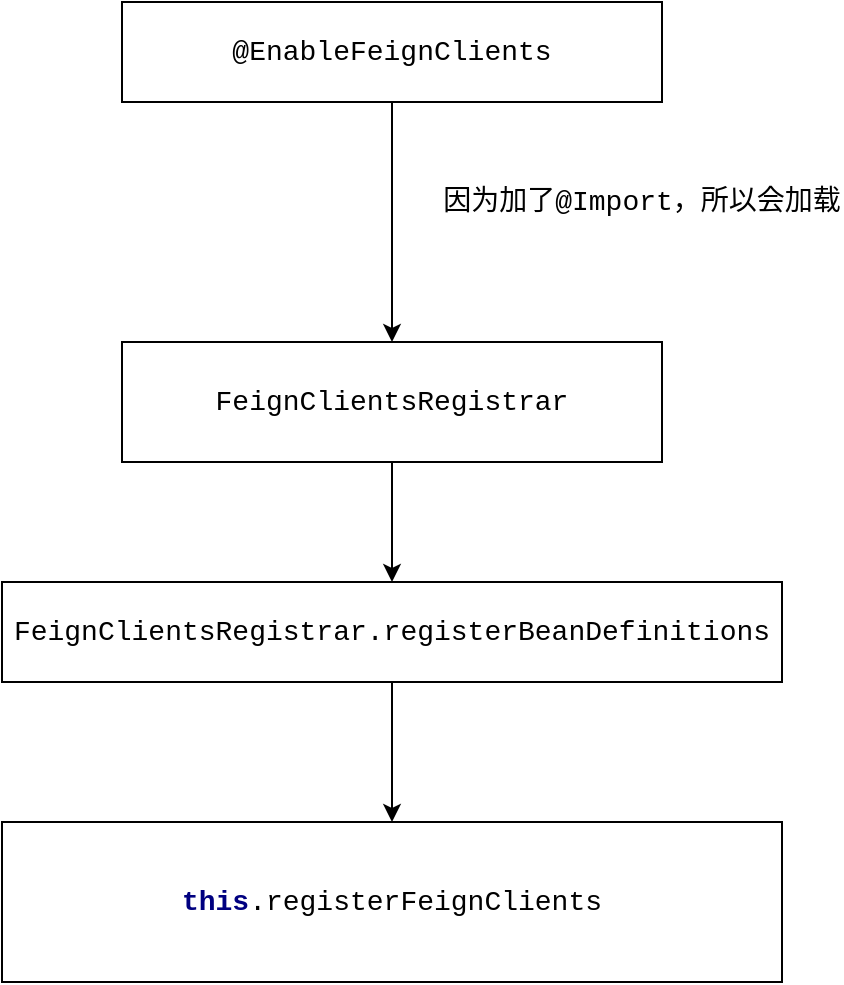 <mxfile version="13.5.7" type="github">
  <diagram id="1lOJ9h_yURZZoM6YKi_j" name="第 1 页">
    <mxGraphModel dx="1422" dy="762" grid="1" gridSize="10" guides="1" tooltips="1" connect="1" arrows="1" fold="1" page="1" pageScale="1" pageWidth="3000" pageHeight="4000" math="0" shadow="0">
      <root>
        <mxCell id="0" />
        <mxCell id="1" parent="0" />
        <mxCell id="nqZtjDTNPkWTbWWxpunj-4" style="edgeStyle=orthogonalEdgeStyle;rounded=0;orthogonalLoop=1;jettySize=auto;html=1;" edge="1" parent="1" source="nqZtjDTNPkWTbWWxpunj-1" target="nqZtjDTNPkWTbWWxpunj-2">
          <mxGeometry relative="1" as="geometry" />
        </mxCell>
        <mxCell id="nqZtjDTNPkWTbWWxpunj-1" value="&lt;pre style=&quot;background-color: rgb(255 , 255 , 255) ; font-family: &amp;#34;courier new&amp;#34; ; font-size: 10.5pt&quot;&gt;@EnableFeignClients&lt;/pre&gt;" style="rounded=0;whiteSpace=wrap;html=1;" vertex="1" parent="1">
          <mxGeometry x="190" y="40" width="270" height="50" as="geometry" />
        </mxCell>
        <mxCell id="nqZtjDTNPkWTbWWxpunj-5" style="edgeStyle=orthogonalEdgeStyle;rounded=0;orthogonalLoop=1;jettySize=auto;html=1;" edge="1" parent="1" source="nqZtjDTNPkWTbWWxpunj-2" target="nqZtjDTNPkWTbWWxpunj-3">
          <mxGeometry relative="1" as="geometry" />
        </mxCell>
        <mxCell id="nqZtjDTNPkWTbWWxpunj-2" value="&lt;pre style=&quot;background-color: rgb(255 , 255 , 255) ; font-family: &amp;#34;courier new&amp;#34; ; font-size: 10.5pt&quot;&gt;FeignClientsRegistrar&lt;/pre&gt;" style="rounded=0;whiteSpace=wrap;html=1;" vertex="1" parent="1">
          <mxGeometry x="190" y="210" width="270" height="60" as="geometry" />
        </mxCell>
        <mxCell id="nqZtjDTNPkWTbWWxpunj-11" style="edgeStyle=orthogonalEdgeStyle;rounded=0;orthogonalLoop=1;jettySize=auto;html=1;entryX=0.5;entryY=0;entryDx=0;entryDy=0;" edge="1" parent="1" source="nqZtjDTNPkWTbWWxpunj-3" target="nqZtjDTNPkWTbWWxpunj-10">
          <mxGeometry relative="1" as="geometry" />
        </mxCell>
        <mxCell id="nqZtjDTNPkWTbWWxpunj-3" value="&lt;pre style=&quot;background-color: rgb(255 , 255 , 255) ; font-family: &amp;#34;courier new&amp;#34; ; font-size: 10.5pt&quot;&gt;&lt;span style=&quot;font-size: 10.5pt&quot;&gt;FeignClientsRegistrar.&lt;/span&gt;registerBeanDefinitions&lt;/pre&gt;" style="rounded=0;whiteSpace=wrap;html=1;" vertex="1" parent="1">
          <mxGeometry x="130" y="330" width="390" height="50" as="geometry" />
        </mxCell>
        <mxCell id="nqZtjDTNPkWTbWWxpunj-6" value="&lt;pre style=&quot;background-color: rgb(255 , 255 , 255) ; font-family: &amp;#34;courier new&amp;#34; ; font-size: 10.5pt&quot;&gt;&lt;pre style=&quot;font-family: &amp;#34;courier new&amp;#34; ; font-size: 10.5pt&quot;&gt;因为加了@Import，所以会加载&lt;/pre&gt;&lt;/pre&gt;" style="text;html=1;strokeColor=none;fillColor=none;align=center;verticalAlign=middle;whiteSpace=wrap;rounded=0;" vertex="1" parent="1">
          <mxGeometry x="350" y="120" width="200" height="40" as="geometry" />
        </mxCell>
        <mxCell id="nqZtjDTNPkWTbWWxpunj-10" value="&lt;pre style=&quot;background-color: rgb(255 , 255 , 255) ; font-family: &amp;#34;courier new&amp;#34; ; font-size: 10.5pt&quot;&gt;&lt;span style=&quot;color: #000080 ; font-weight: bold&quot;&gt;this&lt;/span&gt;.registerFeignClients&lt;/pre&gt;" style="rounded=0;whiteSpace=wrap;html=1;" vertex="1" parent="1">
          <mxGeometry x="130" y="450" width="390" height="80" as="geometry" />
        </mxCell>
      </root>
    </mxGraphModel>
  </diagram>
</mxfile>
